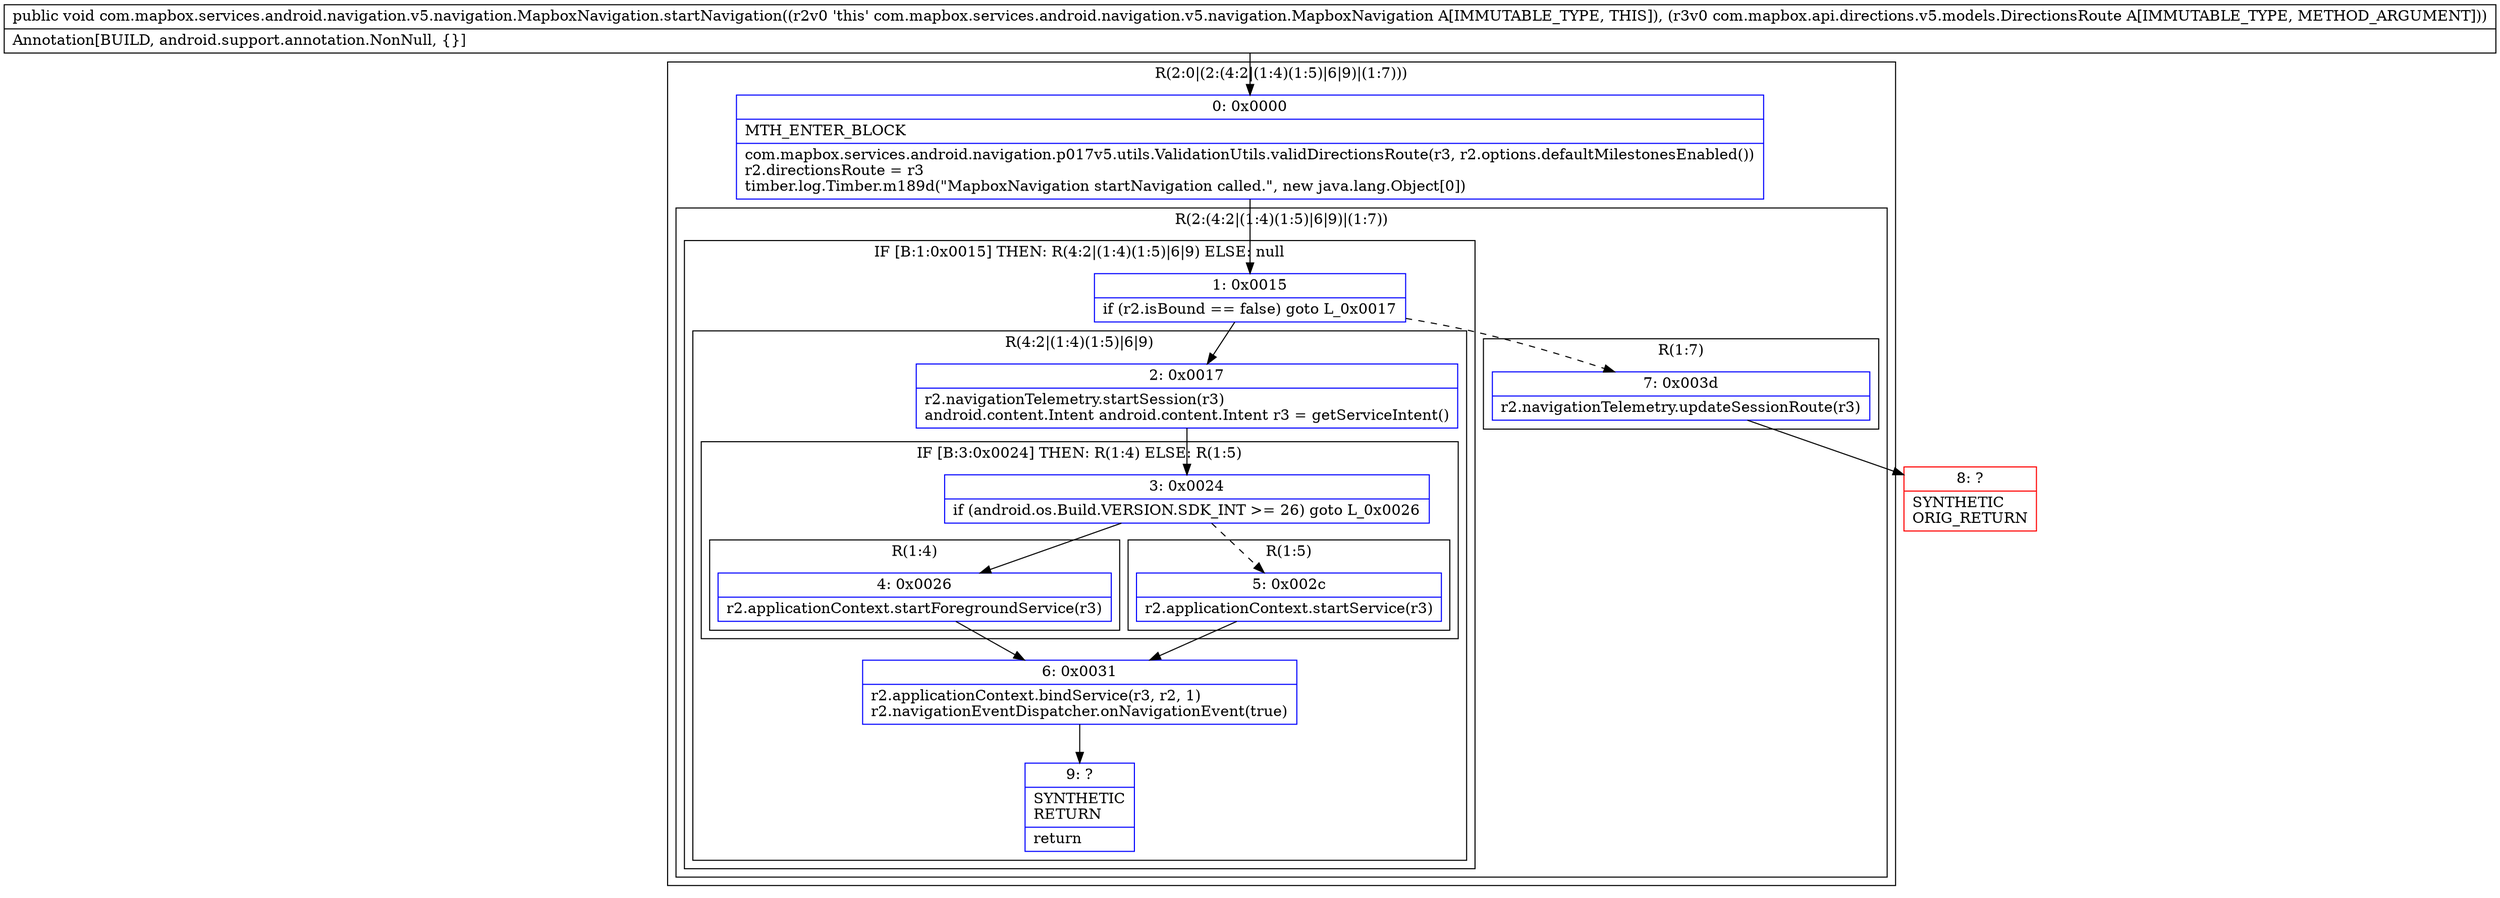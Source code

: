 digraph "CFG forcom.mapbox.services.android.navigation.v5.navigation.MapboxNavigation.startNavigation(Lcom\/mapbox\/api\/directions\/v5\/models\/DirectionsRoute;)V" {
subgraph cluster_Region_1907630991 {
label = "R(2:0|(2:(4:2|(1:4)(1:5)|6|9)|(1:7)))";
node [shape=record,color=blue];
Node_0 [shape=record,label="{0\:\ 0x0000|MTH_ENTER_BLOCK\l|com.mapbox.services.android.navigation.p017v5.utils.ValidationUtils.validDirectionsRoute(r3, r2.options.defaultMilestonesEnabled())\lr2.directionsRoute = r3\ltimber.log.Timber.m189d(\"MapboxNavigation startNavigation called.\", new java.lang.Object[0])\l}"];
subgraph cluster_Region_441522248 {
label = "R(2:(4:2|(1:4)(1:5)|6|9)|(1:7))";
node [shape=record,color=blue];
subgraph cluster_IfRegion_382566500 {
label = "IF [B:1:0x0015] THEN: R(4:2|(1:4)(1:5)|6|9) ELSE: null";
node [shape=record,color=blue];
Node_1 [shape=record,label="{1\:\ 0x0015|if (r2.isBound == false) goto L_0x0017\l}"];
subgraph cluster_Region_40179199 {
label = "R(4:2|(1:4)(1:5)|6|9)";
node [shape=record,color=blue];
Node_2 [shape=record,label="{2\:\ 0x0017|r2.navigationTelemetry.startSession(r3)\landroid.content.Intent android.content.Intent r3 = getServiceIntent()\l}"];
subgraph cluster_IfRegion_946848148 {
label = "IF [B:3:0x0024] THEN: R(1:4) ELSE: R(1:5)";
node [shape=record,color=blue];
Node_3 [shape=record,label="{3\:\ 0x0024|if (android.os.Build.VERSION.SDK_INT \>= 26) goto L_0x0026\l}"];
subgraph cluster_Region_970237199 {
label = "R(1:4)";
node [shape=record,color=blue];
Node_4 [shape=record,label="{4\:\ 0x0026|r2.applicationContext.startForegroundService(r3)\l}"];
}
subgraph cluster_Region_1209924521 {
label = "R(1:5)";
node [shape=record,color=blue];
Node_5 [shape=record,label="{5\:\ 0x002c|r2.applicationContext.startService(r3)\l}"];
}
}
Node_6 [shape=record,label="{6\:\ 0x0031|r2.applicationContext.bindService(r3, r2, 1)\lr2.navigationEventDispatcher.onNavigationEvent(true)\l}"];
Node_9 [shape=record,label="{9\:\ ?|SYNTHETIC\lRETURN\l|return\l}"];
}
}
subgraph cluster_Region_1754740045 {
label = "R(1:7)";
node [shape=record,color=blue];
Node_7 [shape=record,label="{7\:\ 0x003d|r2.navigationTelemetry.updateSessionRoute(r3)\l}"];
}
}
}
Node_8 [shape=record,color=red,label="{8\:\ ?|SYNTHETIC\lORIG_RETURN\l}"];
MethodNode[shape=record,label="{public void com.mapbox.services.android.navigation.v5.navigation.MapboxNavigation.startNavigation((r2v0 'this' com.mapbox.services.android.navigation.v5.navigation.MapboxNavigation A[IMMUTABLE_TYPE, THIS]), (r3v0 com.mapbox.api.directions.v5.models.DirectionsRoute A[IMMUTABLE_TYPE, METHOD_ARGUMENT]))  | Annotation[BUILD, android.support.annotation.NonNull, \{\}]\l}"];
MethodNode -> Node_0;
Node_0 -> Node_1;
Node_1 -> Node_2;
Node_1 -> Node_7[style=dashed];
Node_2 -> Node_3;
Node_3 -> Node_4;
Node_3 -> Node_5[style=dashed];
Node_4 -> Node_6;
Node_5 -> Node_6;
Node_6 -> Node_9;
Node_7 -> Node_8;
}

